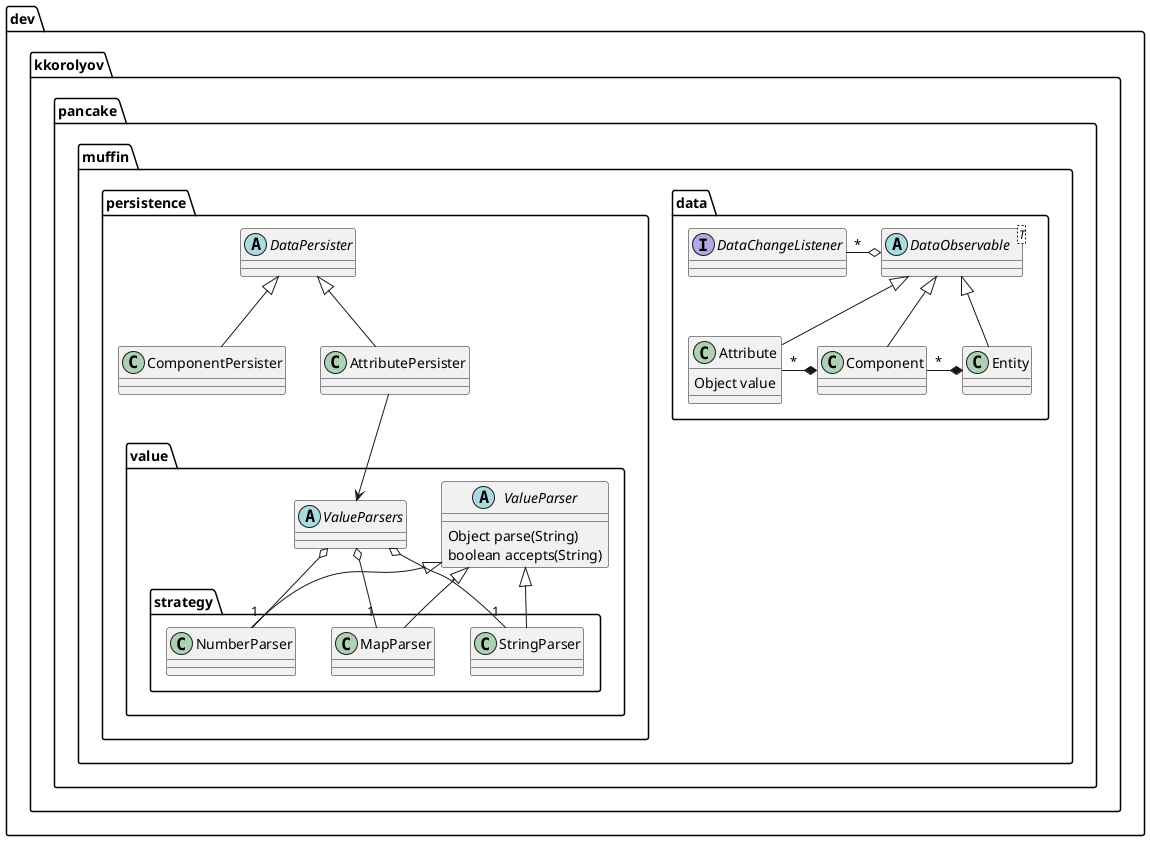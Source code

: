 @startuml

package dev.kkorolyov.pancake.muffin {
	package data {
		abstract class DataObservable<T> {
		}
		interface DataChangeListener {
		}

		class Entity {
		}
		class Component {
		}
		class Attribute {
			Object value
		}

		DataObservable o-l- "*" DataChangeListener

		DataObservable <|-- Entity
		DataObservable <|-- Component
		DataObservable <|-- Attribute

		Entity *-r- "*" Component
		Component *-l- "*" Attribute
	}

  package persistence {
  	abstract class DataPersister {
  	}
  	DataPersister <|-- ComponentPersister
  	DataPersister <|-- AttributePersister

  	package value {
			abstract class ValueParser {
				Object parse(String)
				boolean accepts(String)
			}
			abstract class ValueParsers {
			}

			package strategy {
				ValueParser <|-- NumberParser
				ValueParser <|-- StringParser
				ValueParser <|-- MapParser
			}

			ValueParsers o-- "1" NumberParser
			ValueParsers o-- "1" StringParser
			ValueParsers o-- "1" MapParser
  	}

		AttributePersister --> ValueParsers
  }
}

@enduml
